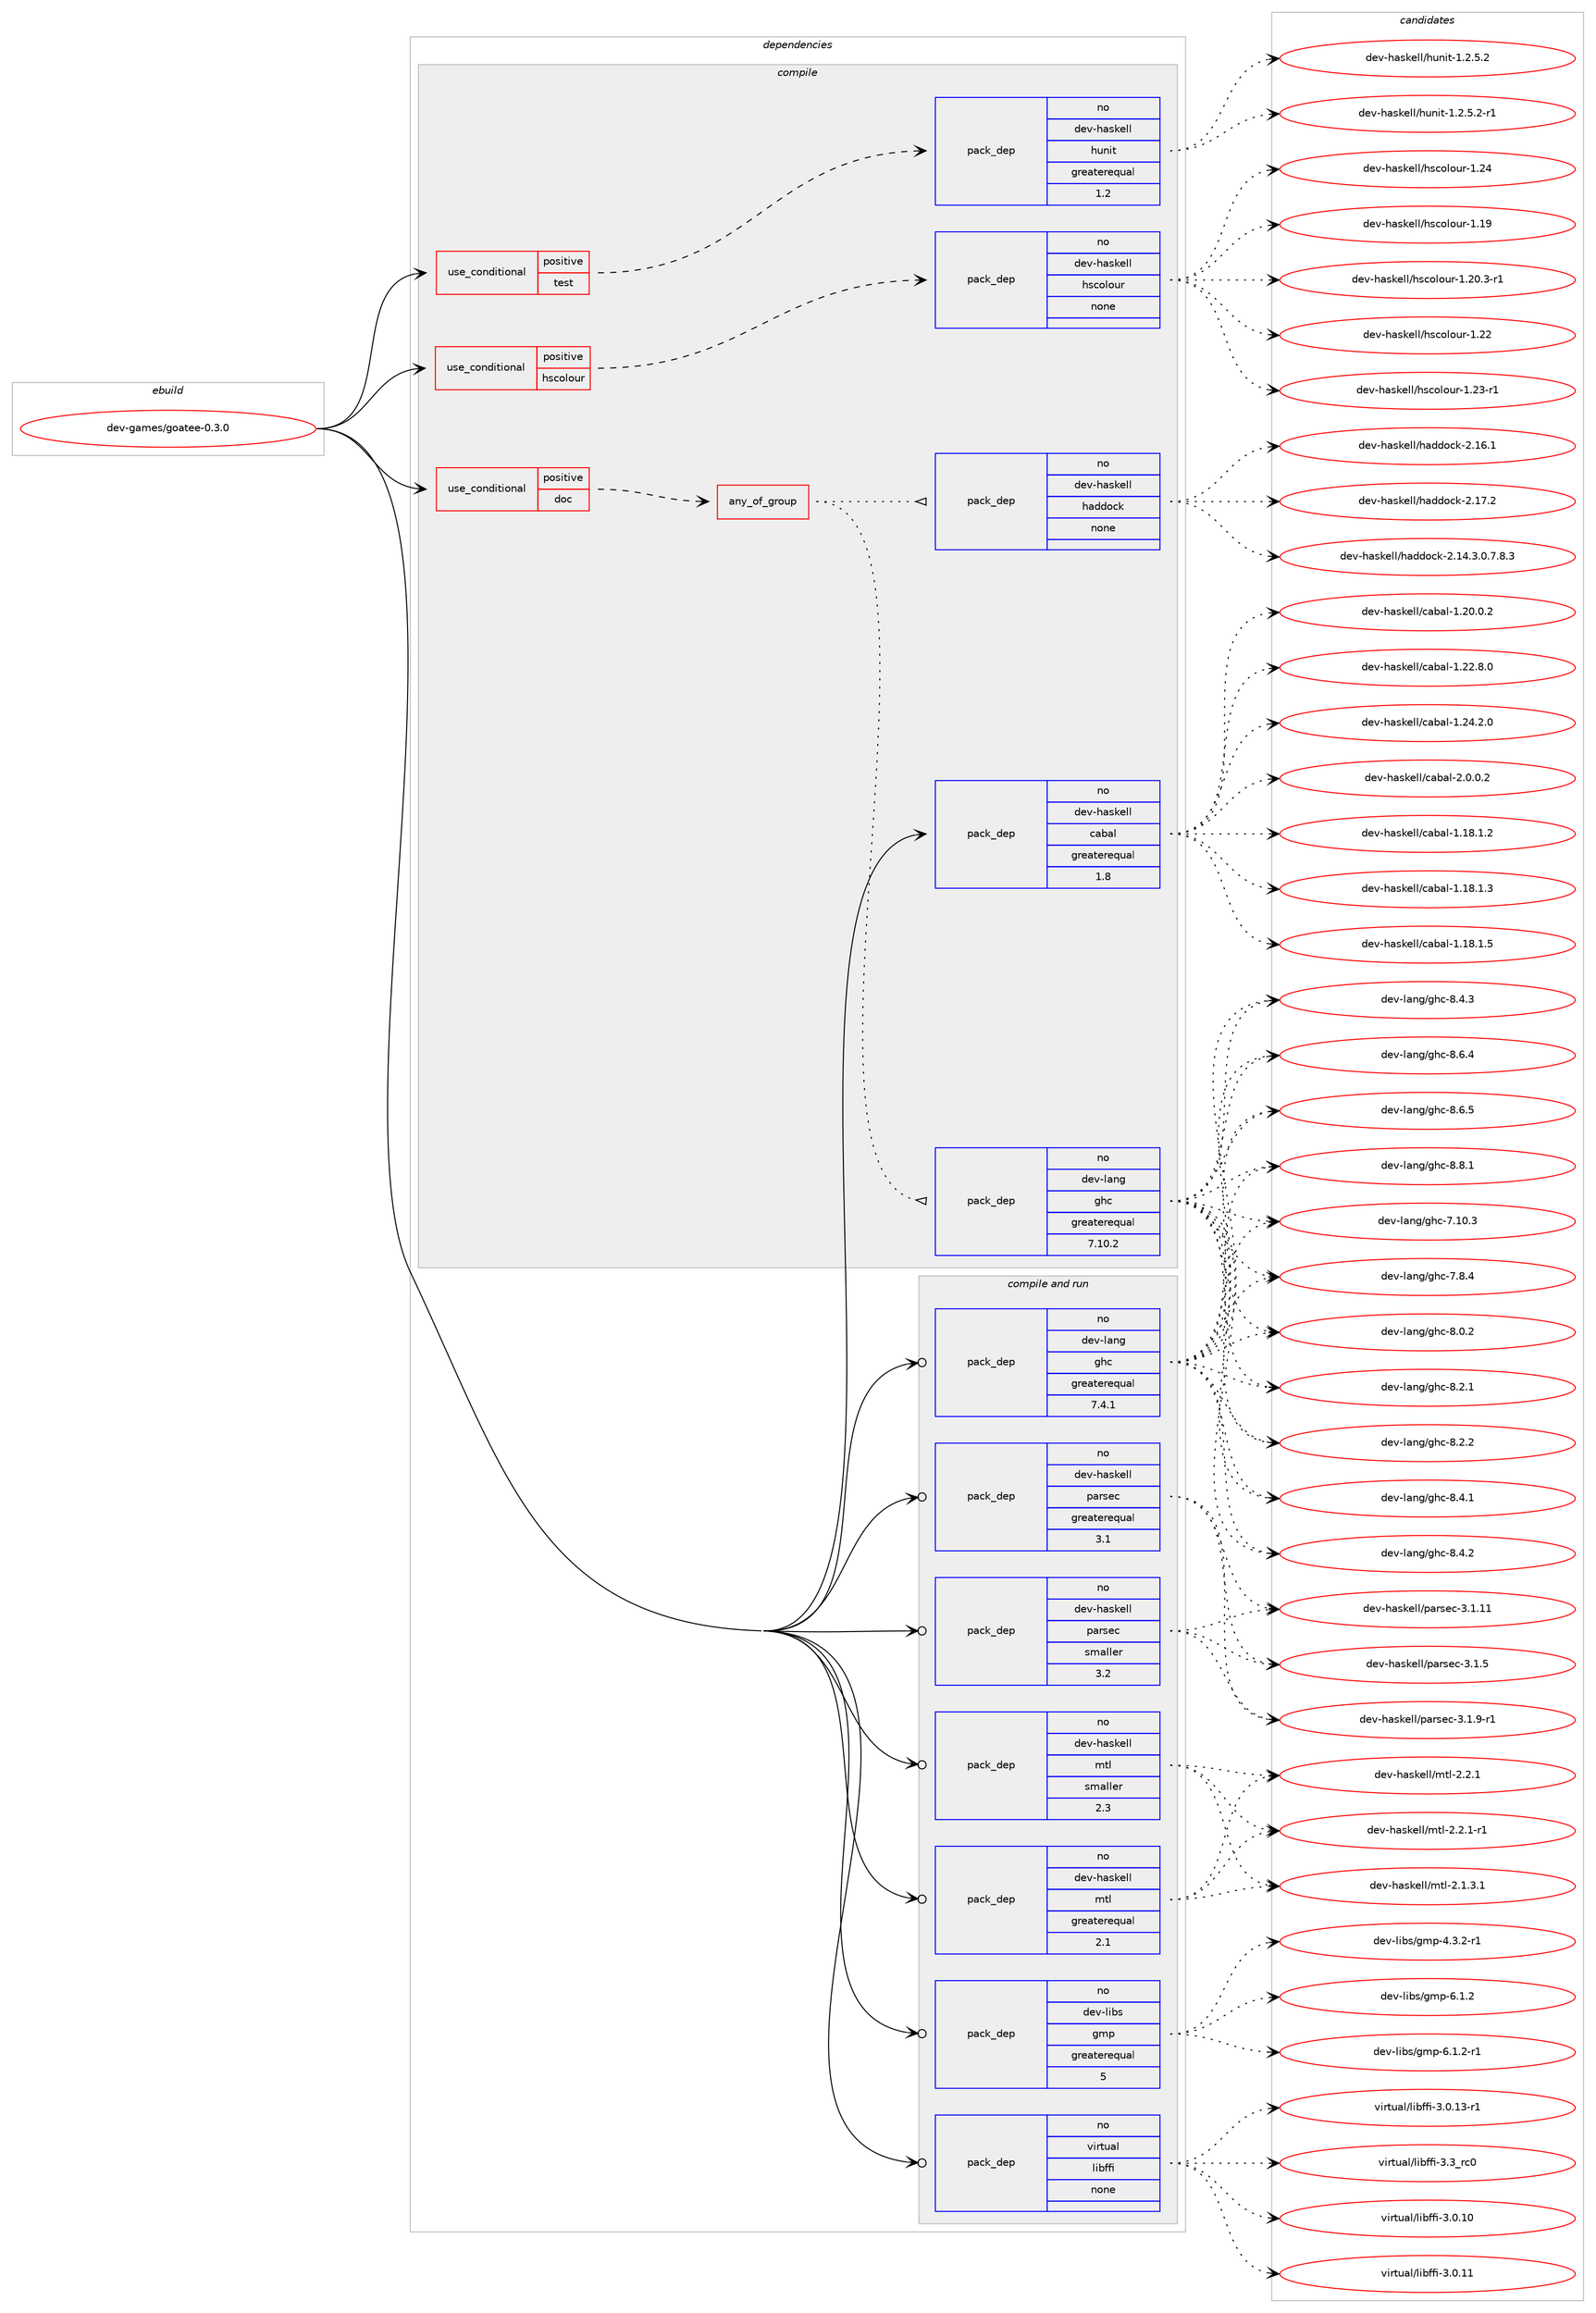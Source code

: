 digraph prolog {

# *************
# Graph options
# *************

newrank=true;
concentrate=true;
compound=true;
graph [rankdir=LR,fontname=Helvetica,fontsize=10,ranksep=1.5];#, ranksep=2.5, nodesep=0.2];
edge  [arrowhead=vee];
node  [fontname=Helvetica,fontsize=10];

# **********
# The ebuild
# **********

subgraph cluster_leftcol {
color=gray;
rank=same;
label=<<i>ebuild</i>>;
id [label="dev-games/goatee-0.3.0", color=red, width=4, href="../dev-games/goatee-0.3.0.svg"];
}

# ****************
# The dependencies
# ****************

subgraph cluster_midcol {
color=gray;
label=<<i>dependencies</i>>;
subgraph cluster_compile {
fillcolor="#eeeeee";
style=filled;
label=<<i>compile</i>>;
subgraph cond124478 {
dependency524973 [label=<<TABLE BORDER="0" CELLBORDER="1" CELLSPACING="0" CELLPADDING="4"><TR><TD ROWSPAN="3" CELLPADDING="10">use_conditional</TD></TR><TR><TD>positive</TD></TR><TR><TD>doc</TD></TR></TABLE>>, shape=none, color=red];
subgraph any9426 {
dependency524974 [label=<<TABLE BORDER="0" CELLBORDER="1" CELLSPACING="0" CELLPADDING="4"><TR><TD CELLPADDING="10">any_of_group</TD></TR></TABLE>>, shape=none, color=red];subgraph pack390712 {
dependency524975 [label=<<TABLE BORDER="0" CELLBORDER="1" CELLSPACING="0" CELLPADDING="4" WIDTH="220"><TR><TD ROWSPAN="6" CELLPADDING="30">pack_dep</TD></TR><TR><TD WIDTH="110">no</TD></TR><TR><TD>dev-haskell</TD></TR><TR><TD>haddock</TD></TR><TR><TD>none</TD></TR><TR><TD></TD></TR></TABLE>>, shape=none, color=blue];
}
dependency524974:e -> dependency524975:w [weight=20,style="dotted",arrowhead="oinv"];
subgraph pack390713 {
dependency524976 [label=<<TABLE BORDER="0" CELLBORDER="1" CELLSPACING="0" CELLPADDING="4" WIDTH="220"><TR><TD ROWSPAN="6" CELLPADDING="30">pack_dep</TD></TR><TR><TD WIDTH="110">no</TD></TR><TR><TD>dev-lang</TD></TR><TR><TD>ghc</TD></TR><TR><TD>greaterequal</TD></TR><TR><TD>7.10.2</TD></TR></TABLE>>, shape=none, color=blue];
}
dependency524974:e -> dependency524976:w [weight=20,style="dotted",arrowhead="oinv"];
}
dependency524973:e -> dependency524974:w [weight=20,style="dashed",arrowhead="vee"];
}
id:e -> dependency524973:w [weight=20,style="solid",arrowhead="vee"];
subgraph cond124479 {
dependency524977 [label=<<TABLE BORDER="0" CELLBORDER="1" CELLSPACING="0" CELLPADDING="4"><TR><TD ROWSPAN="3" CELLPADDING="10">use_conditional</TD></TR><TR><TD>positive</TD></TR><TR><TD>hscolour</TD></TR></TABLE>>, shape=none, color=red];
subgraph pack390714 {
dependency524978 [label=<<TABLE BORDER="0" CELLBORDER="1" CELLSPACING="0" CELLPADDING="4" WIDTH="220"><TR><TD ROWSPAN="6" CELLPADDING="30">pack_dep</TD></TR><TR><TD WIDTH="110">no</TD></TR><TR><TD>dev-haskell</TD></TR><TR><TD>hscolour</TD></TR><TR><TD>none</TD></TR><TR><TD></TD></TR></TABLE>>, shape=none, color=blue];
}
dependency524977:e -> dependency524978:w [weight=20,style="dashed",arrowhead="vee"];
}
id:e -> dependency524977:w [weight=20,style="solid",arrowhead="vee"];
subgraph cond124480 {
dependency524979 [label=<<TABLE BORDER="0" CELLBORDER="1" CELLSPACING="0" CELLPADDING="4"><TR><TD ROWSPAN="3" CELLPADDING="10">use_conditional</TD></TR><TR><TD>positive</TD></TR><TR><TD>test</TD></TR></TABLE>>, shape=none, color=red];
subgraph pack390715 {
dependency524980 [label=<<TABLE BORDER="0" CELLBORDER="1" CELLSPACING="0" CELLPADDING="4" WIDTH="220"><TR><TD ROWSPAN="6" CELLPADDING="30">pack_dep</TD></TR><TR><TD WIDTH="110">no</TD></TR><TR><TD>dev-haskell</TD></TR><TR><TD>hunit</TD></TR><TR><TD>greaterequal</TD></TR><TR><TD>1.2</TD></TR></TABLE>>, shape=none, color=blue];
}
dependency524979:e -> dependency524980:w [weight=20,style="dashed",arrowhead="vee"];
}
id:e -> dependency524979:w [weight=20,style="solid",arrowhead="vee"];
subgraph pack390716 {
dependency524981 [label=<<TABLE BORDER="0" CELLBORDER="1" CELLSPACING="0" CELLPADDING="4" WIDTH="220"><TR><TD ROWSPAN="6" CELLPADDING="30">pack_dep</TD></TR><TR><TD WIDTH="110">no</TD></TR><TR><TD>dev-haskell</TD></TR><TR><TD>cabal</TD></TR><TR><TD>greaterequal</TD></TR><TR><TD>1.8</TD></TR></TABLE>>, shape=none, color=blue];
}
id:e -> dependency524981:w [weight=20,style="solid",arrowhead="vee"];
}
subgraph cluster_compileandrun {
fillcolor="#eeeeee";
style=filled;
label=<<i>compile and run</i>>;
subgraph pack390717 {
dependency524982 [label=<<TABLE BORDER="0" CELLBORDER="1" CELLSPACING="0" CELLPADDING="4" WIDTH="220"><TR><TD ROWSPAN="6" CELLPADDING="30">pack_dep</TD></TR><TR><TD WIDTH="110">no</TD></TR><TR><TD>dev-haskell</TD></TR><TR><TD>mtl</TD></TR><TR><TD>greaterequal</TD></TR><TR><TD>2.1</TD></TR></TABLE>>, shape=none, color=blue];
}
id:e -> dependency524982:w [weight=20,style="solid",arrowhead="odotvee"];
subgraph pack390718 {
dependency524983 [label=<<TABLE BORDER="0" CELLBORDER="1" CELLSPACING="0" CELLPADDING="4" WIDTH="220"><TR><TD ROWSPAN="6" CELLPADDING="30">pack_dep</TD></TR><TR><TD WIDTH="110">no</TD></TR><TR><TD>dev-haskell</TD></TR><TR><TD>mtl</TD></TR><TR><TD>smaller</TD></TR><TR><TD>2.3</TD></TR></TABLE>>, shape=none, color=blue];
}
id:e -> dependency524983:w [weight=20,style="solid",arrowhead="odotvee"];
subgraph pack390719 {
dependency524984 [label=<<TABLE BORDER="0" CELLBORDER="1" CELLSPACING="0" CELLPADDING="4" WIDTH="220"><TR><TD ROWSPAN="6" CELLPADDING="30">pack_dep</TD></TR><TR><TD WIDTH="110">no</TD></TR><TR><TD>dev-haskell</TD></TR><TR><TD>parsec</TD></TR><TR><TD>greaterequal</TD></TR><TR><TD>3.1</TD></TR></TABLE>>, shape=none, color=blue];
}
id:e -> dependency524984:w [weight=20,style="solid",arrowhead="odotvee"];
subgraph pack390720 {
dependency524985 [label=<<TABLE BORDER="0" CELLBORDER="1" CELLSPACING="0" CELLPADDING="4" WIDTH="220"><TR><TD ROWSPAN="6" CELLPADDING="30">pack_dep</TD></TR><TR><TD WIDTH="110">no</TD></TR><TR><TD>dev-haskell</TD></TR><TR><TD>parsec</TD></TR><TR><TD>smaller</TD></TR><TR><TD>3.2</TD></TR></TABLE>>, shape=none, color=blue];
}
id:e -> dependency524985:w [weight=20,style="solid",arrowhead="odotvee"];
subgraph pack390721 {
dependency524986 [label=<<TABLE BORDER="0" CELLBORDER="1" CELLSPACING="0" CELLPADDING="4" WIDTH="220"><TR><TD ROWSPAN="6" CELLPADDING="30">pack_dep</TD></TR><TR><TD WIDTH="110">no</TD></TR><TR><TD>dev-lang</TD></TR><TR><TD>ghc</TD></TR><TR><TD>greaterequal</TD></TR><TR><TD>7.4.1</TD></TR></TABLE>>, shape=none, color=blue];
}
id:e -> dependency524986:w [weight=20,style="solid",arrowhead="odotvee"];
subgraph pack390722 {
dependency524987 [label=<<TABLE BORDER="0" CELLBORDER="1" CELLSPACING="0" CELLPADDING="4" WIDTH="220"><TR><TD ROWSPAN="6" CELLPADDING="30">pack_dep</TD></TR><TR><TD WIDTH="110">no</TD></TR><TR><TD>dev-libs</TD></TR><TR><TD>gmp</TD></TR><TR><TD>greaterequal</TD></TR><TR><TD>5</TD></TR></TABLE>>, shape=none, color=blue];
}
id:e -> dependency524987:w [weight=20,style="solid",arrowhead="odotvee"];
subgraph pack390723 {
dependency524988 [label=<<TABLE BORDER="0" CELLBORDER="1" CELLSPACING="0" CELLPADDING="4" WIDTH="220"><TR><TD ROWSPAN="6" CELLPADDING="30">pack_dep</TD></TR><TR><TD WIDTH="110">no</TD></TR><TR><TD>virtual</TD></TR><TR><TD>libffi</TD></TR><TR><TD>none</TD></TR><TR><TD></TD></TR></TABLE>>, shape=none, color=blue];
}
id:e -> dependency524988:w [weight=20,style="solid",arrowhead="odotvee"];
}
subgraph cluster_run {
fillcolor="#eeeeee";
style=filled;
label=<<i>run</i>>;
}
}

# **************
# The candidates
# **************

subgraph cluster_choices {
rank=same;
color=gray;
label=<<i>candidates</i>>;

subgraph choice390712 {
color=black;
nodesep=1;
choice1001011184510497115107101108108471049710010011199107455046495246514648465546564651 [label="dev-haskell/haddock-2.14.3.0.7.8.3", color=red, width=4,href="../dev-haskell/haddock-2.14.3.0.7.8.3.svg"];
choice100101118451049711510710110810847104971001001119910745504649544649 [label="dev-haskell/haddock-2.16.1", color=red, width=4,href="../dev-haskell/haddock-2.16.1.svg"];
choice100101118451049711510710110810847104971001001119910745504649554650 [label="dev-haskell/haddock-2.17.2", color=red, width=4,href="../dev-haskell/haddock-2.17.2.svg"];
dependency524975:e -> choice1001011184510497115107101108108471049710010011199107455046495246514648465546564651:w [style=dotted,weight="100"];
dependency524975:e -> choice100101118451049711510710110810847104971001001119910745504649544649:w [style=dotted,weight="100"];
dependency524975:e -> choice100101118451049711510710110810847104971001001119910745504649554650:w [style=dotted,weight="100"];
}
subgraph choice390713 {
color=black;
nodesep=1;
choice1001011184510897110103471031049945554649484651 [label="dev-lang/ghc-7.10.3", color=red, width=4,href="../dev-lang/ghc-7.10.3.svg"];
choice10010111845108971101034710310499455546564652 [label="dev-lang/ghc-7.8.4", color=red, width=4,href="../dev-lang/ghc-7.8.4.svg"];
choice10010111845108971101034710310499455646484650 [label="dev-lang/ghc-8.0.2", color=red, width=4,href="../dev-lang/ghc-8.0.2.svg"];
choice10010111845108971101034710310499455646504649 [label="dev-lang/ghc-8.2.1", color=red, width=4,href="../dev-lang/ghc-8.2.1.svg"];
choice10010111845108971101034710310499455646504650 [label="dev-lang/ghc-8.2.2", color=red, width=4,href="../dev-lang/ghc-8.2.2.svg"];
choice10010111845108971101034710310499455646524649 [label="dev-lang/ghc-8.4.1", color=red, width=4,href="../dev-lang/ghc-8.4.1.svg"];
choice10010111845108971101034710310499455646524650 [label="dev-lang/ghc-8.4.2", color=red, width=4,href="../dev-lang/ghc-8.4.2.svg"];
choice10010111845108971101034710310499455646524651 [label="dev-lang/ghc-8.4.3", color=red, width=4,href="../dev-lang/ghc-8.4.3.svg"];
choice10010111845108971101034710310499455646544652 [label="dev-lang/ghc-8.6.4", color=red, width=4,href="../dev-lang/ghc-8.6.4.svg"];
choice10010111845108971101034710310499455646544653 [label="dev-lang/ghc-8.6.5", color=red, width=4,href="../dev-lang/ghc-8.6.5.svg"];
choice10010111845108971101034710310499455646564649 [label="dev-lang/ghc-8.8.1", color=red, width=4,href="../dev-lang/ghc-8.8.1.svg"];
dependency524976:e -> choice1001011184510897110103471031049945554649484651:w [style=dotted,weight="100"];
dependency524976:e -> choice10010111845108971101034710310499455546564652:w [style=dotted,weight="100"];
dependency524976:e -> choice10010111845108971101034710310499455646484650:w [style=dotted,weight="100"];
dependency524976:e -> choice10010111845108971101034710310499455646504649:w [style=dotted,weight="100"];
dependency524976:e -> choice10010111845108971101034710310499455646504650:w [style=dotted,weight="100"];
dependency524976:e -> choice10010111845108971101034710310499455646524649:w [style=dotted,weight="100"];
dependency524976:e -> choice10010111845108971101034710310499455646524650:w [style=dotted,weight="100"];
dependency524976:e -> choice10010111845108971101034710310499455646524651:w [style=dotted,weight="100"];
dependency524976:e -> choice10010111845108971101034710310499455646544652:w [style=dotted,weight="100"];
dependency524976:e -> choice10010111845108971101034710310499455646544653:w [style=dotted,weight="100"];
dependency524976:e -> choice10010111845108971101034710310499455646564649:w [style=dotted,weight="100"];
}
subgraph choice390714 {
color=black;
nodesep=1;
choice100101118451049711510710110810847104115991111081111171144549464957 [label="dev-haskell/hscolour-1.19", color=red, width=4,href="../dev-haskell/hscolour-1.19.svg"];
choice10010111845104971151071011081084710411599111108111117114454946504846514511449 [label="dev-haskell/hscolour-1.20.3-r1", color=red, width=4,href="../dev-haskell/hscolour-1.20.3-r1.svg"];
choice100101118451049711510710110810847104115991111081111171144549465050 [label="dev-haskell/hscolour-1.22", color=red, width=4,href="../dev-haskell/hscolour-1.22.svg"];
choice1001011184510497115107101108108471041159911110811111711445494650514511449 [label="dev-haskell/hscolour-1.23-r1", color=red, width=4,href="../dev-haskell/hscolour-1.23-r1.svg"];
choice100101118451049711510710110810847104115991111081111171144549465052 [label="dev-haskell/hscolour-1.24", color=red, width=4,href="../dev-haskell/hscolour-1.24.svg"];
dependency524978:e -> choice100101118451049711510710110810847104115991111081111171144549464957:w [style=dotted,weight="100"];
dependency524978:e -> choice10010111845104971151071011081084710411599111108111117114454946504846514511449:w [style=dotted,weight="100"];
dependency524978:e -> choice100101118451049711510710110810847104115991111081111171144549465050:w [style=dotted,weight="100"];
dependency524978:e -> choice1001011184510497115107101108108471041159911110811111711445494650514511449:w [style=dotted,weight="100"];
dependency524978:e -> choice100101118451049711510710110810847104115991111081111171144549465052:w [style=dotted,weight="100"];
}
subgraph choice390715 {
color=black;
nodesep=1;
choice1001011184510497115107101108108471041171101051164549465046534650 [label="dev-haskell/hunit-1.2.5.2", color=red, width=4,href="../dev-haskell/hunit-1.2.5.2.svg"];
choice10010111845104971151071011081084710411711010511645494650465346504511449 [label="dev-haskell/hunit-1.2.5.2-r1", color=red, width=4,href="../dev-haskell/hunit-1.2.5.2-r1.svg"];
dependency524980:e -> choice1001011184510497115107101108108471041171101051164549465046534650:w [style=dotted,weight="100"];
dependency524980:e -> choice10010111845104971151071011081084710411711010511645494650465346504511449:w [style=dotted,weight="100"];
}
subgraph choice390716 {
color=black;
nodesep=1;
choice10010111845104971151071011081084799979897108454946495646494650 [label="dev-haskell/cabal-1.18.1.2", color=red, width=4,href="../dev-haskell/cabal-1.18.1.2.svg"];
choice10010111845104971151071011081084799979897108454946495646494651 [label="dev-haskell/cabal-1.18.1.3", color=red, width=4,href="../dev-haskell/cabal-1.18.1.3.svg"];
choice10010111845104971151071011081084799979897108454946495646494653 [label="dev-haskell/cabal-1.18.1.5", color=red, width=4,href="../dev-haskell/cabal-1.18.1.5.svg"];
choice10010111845104971151071011081084799979897108454946504846484650 [label="dev-haskell/cabal-1.20.0.2", color=red, width=4,href="../dev-haskell/cabal-1.20.0.2.svg"];
choice10010111845104971151071011081084799979897108454946505046564648 [label="dev-haskell/cabal-1.22.8.0", color=red, width=4,href="../dev-haskell/cabal-1.22.8.0.svg"];
choice10010111845104971151071011081084799979897108454946505246504648 [label="dev-haskell/cabal-1.24.2.0", color=red, width=4,href="../dev-haskell/cabal-1.24.2.0.svg"];
choice100101118451049711510710110810847999798971084550464846484650 [label="dev-haskell/cabal-2.0.0.2", color=red, width=4,href="../dev-haskell/cabal-2.0.0.2.svg"];
dependency524981:e -> choice10010111845104971151071011081084799979897108454946495646494650:w [style=dotted,weight="100"];
dependency524981:e -> choice10010111845104971151071011081084799979897108454946495646494651:w [style=dotted,weight="100"];
dependency524981:e -> choice10010111845104971151071011081084799979897108454946495646494653:w [style=dotted,weight="100"];
dependency524981:e -> choice10010111845104971151071011081084799979897108454946504846484650:w [style=dotted,weight="100"];
dependency524981:e -> choice10010111845104971151071011081084799979897108454946505046564648:w [style=dotted,weight="100"];
dependency524981:e -> choice10010111845104971151071011081084799979897108454946505246504648:w [style=dotted,weight="100"];
dependency524981:e -> choice100101118451049711510710110810847999798971084550464846484650:w [style=dotted,weight="100"];
}
subgraph choice390717 {
color=black;
nodesep=1;
choice1001011184510497115107101108108471091161084550464946514649 [label="dev-haskell/mtl-2.1.3.1", color=red, width=4,href="../dev-haskell/mtl-2.1.3.1.svg"];
choice100101118451049711510710110810847109116108455046504649 [label="dev-haskell/mtl-2.2.1", color=red, width=4,href="../dev-haskell/mtl-2.2.1.svg"];
choice1001011184510497115107101108108471091161084550465046494511449 [label="dev-haskell/mtl-2.2.1-r1", color=red, width=4,href="../dev-haskell/mtl-2.2.1-r1.svg"];
dependency524982:e -> choice1001011184510497115107101108108471091161084550464946514649:w [style=dotted,weight="100"];
dependency524982:e -> choice100101118451049711510710110810847109116108455046504649:w [style=dotted,weight="100"];
dependency524982:e -> choice1001011184510497115107101108108471091161084550465046494511449:w [style=dotted,weight="100"];
}
subgraph choice390718 {
color=black;
nodesep=1;
choice1001011184510497115107101108108471091161084550464946514649 [label="dev-haskell/mtl-2.1.3.1", color=red, width=4,href="../dev-haskell/mtl-2.1.3.1.svg"];
choice100101118451049711510710110810847109116108455046504649 [label="dev-haskell/mtl-2.2.1", color=red, width=4,href="../dev-haskell/mtl-2.2.1.svg"];
choice1001011184510497115107101108108471091161084550465046494511449 [label="dev-haskell/mtl-2.2.1-r1", color=red, width=4,href="../dev-haskell/mtl-2.2.1-r1.svg"];
dependency524983:e -> choice1001011184510497115107101108108471091161084550464946514649:w [style=dotted,weight="100"];
dependency524983:e -> choice100101118451049711510710110810847109116108455046504649:w [style=dotted,weight="100"];
dependency524983:e -> choice1001011184510497115107101108108471091161084550465046494511449:w [style=dotted,weight="100"];
}
subgraph choice390719 {
color=black;
nodesep=1;
choice100101118451049711510710110810847112971141151019945514649464949 [label="dev-haskell/parsec-3.1.11", color=red, width=4,href="../dev-haskell/parsec-3.1.11.svg"];
choice1001011184510497115107101108108471129711411510199455146494653 [label="dev-haskell/parsec-3.1.5", color=red, width=4,href="../dev-haskell/parsec-3.1.5.svg"];
choice10010111845104971151071011081084711297114115101994551464946574511449 [label="dev-haskell/parsec-3.1.9-r1", color=red, width=4,href="../dev-haskell/parsec-3.1.9-r1.svg"];
dependency524984:e -> choice100101118451049711510710110810847112971141151019945514649464949:w [style=dotted,weight="100"];
dependency524984:e -> choice1001011184510497115107101108108471129711411510199455146494653:w [style=dotted,weight="100"];
dependency524984:e -> choice10010111845104971151071011081084711297114115101994551464946574511449:w [style=dotted,weight="100"];
}
subgraph choice390720 {
color=black;
nodesep=1;
choice100101118451049711510710110810847112971141151019945514649464949 [label="dev-haskell/parsec-3.1.11", color=red, width=4,href="../dev-haskell/parsec-3.1.11.svg"];
choice1001011184510497115107101108108471129711411510199455146494653 [label="dev-haskell/parsec-3.1.5", color=red, width=4,href="../dev-haskell/parsec-3.1.5.svg"];
choice10010111845104971151071011081084711297114115101994551464946574511449 [label="dev-haskell/parsec-3.1.9-r1", color=red, width=4,href="../dev-haskell/parsec-3.1.9-r1.svg"];
dependency524985:e -> choice100101118451049711510710110810847112971141151019945514649464949:w [style=dotted,weight="100"];
dependency524985:e -> choice1001011184510497115107101108108471129711411510199455146494653:w [style=dotted,weight="100"];
dependency524985:e -> choice10010111845104971151071011081084711297114115101994551464946574511449:w [style=dotted,weight="100"];
}
subgraph choice390721 {
color=black;
nodesep=1;
choice1001011184510897110103471031049945554649484651 [label="dev-lang/ghc-7.10.3", color=red, width=4,href="../dev-lang/ghc-7.10.3.svg"];
choice10010111845108971101034710310499455546564652 [label="dev-lang/ghc-7.8.4", color=red, width=4,href="../dev-lang/ghc-7.8.4.svg"];
choice10010111845108971101034710310499455646484650 [label="dev-lang/ghc-8.0.2", color=red, width=4,href="../dev-lang/ghc-8.0.2.svg"];
choice10010111845108971101034710310499455646504649 [label="dev-lang/ghc-8.2.1", color=red, width=4,href="../dev-lang/ghc-8.2.1.svg"];
choice10010111845108971101034710310499455646504650 [label="dev-lang/ghc-8.2.2", color=red, width=4,href="../dev-lang/ghc-8.2.2.svg"];
choice10010111845108971101034710310499455646524649 [label="dev-lang/ghc-8.4.1", color=red, width=4,href="../dev-lang/ghc-8.4.1.svg"];
choice10010111845108971101034710310499455646524650 [label="dev-lang/ghc-8.4.2", color=red, width=4,href="../dev-lang/ghc-8.4.2.svg"];
choice10010111845108971101034710310499455646524651 [label="dev-lang/ghc-8.4.3", color=red, width=4,href="../dev-lang/ghc-8.4.3.svg"];
choice10010111845108971101034710310499455646544652 [label="dev-lang/ghc-8.6.4", color=red, width=4,href="../dev-lang/ghc-8.6.4.svg"];
choice10010111845108971101034710310499455646544653 [label="dev-lang/ghc-8.6.5", color=red, width=4,href="../dev-lang/ghc-8.6.5.svg"];
choice10010111845108971101034710310499455646564649 [label="dev-lang/ghc-8.8.1", color=red, width=4,href="../dev-lang/ghc-8.8.1.svg"];
dependency524986:e -> choice1001011184510897110103471031049945554649484651:w [style=dotted,weight="100"];
dependency524986:e -> choice10010111845108971101034710310499455546564652:w [style=dotted,weight="100"];
dependency524986:e -> choice10010111845108971101034710310499455646484650:w [style=dotted,weight="100"];
dependency524986:e -> choice10010111845108971101034710310499455646504649:w [style=dotted,weight="100"];
dependency524986:e -> choice10010111845108971101034710310499455646504650:w [style=dotted,weight="100"];
dependency524986:e -> choice10010111845108971101034710310499455646524649:w [style=dotted,weight="100"];
dependency524986:e -> choice10010111845108971101034710310499455646524650:w [style=dotted,weight="100"];
dependency524986:e -> choice10010111845108971101034710310499455646524651:w [style=dotted,weight="100"];
dependency524986:e -> choice10010111845108971101034710310499455646544652:w [style=dotted,weight="100"];
dependency524986:e -> choice10010111845108971101034710310499455646544653:w [style=dotted,weight="100"];
dependency524986:e -> choice10010111845108971101034710310499455646564649:w [style=dotted,weight="100"];
}
subgraph choice390722 {
color=black;
nodesep=1;
choice1001011184510810598115471031091124552465146504511449 [label="dev-libs/gmp-4.3.2-r1", color=red, width=4,href="../dev-libs/gmp-4.3.2-r1.svg"];
choice100101118451081059811547103109112455446494650 [label="dev-libs/gmp-6.1.2", color=red, width=4,href="../dev-libs/gmp-6.1.2.svg"];
choice1001011184510810598115471031091124554464946504511449 [label="dev-libs/gmp-6.1.2-r1", color=red, width=4,href="../dev-libs/gmp-6.1.2-r1.svg"];
dependency524987:e -> choice1001011184510810598115471031091124552465146504511449:w [style=dotted,weight="100"];
dependency524987:e -> choice100101118451081059811547103109112455446494650:w [style=dotted,weight="100"];
dependency524987:e -> choice1001011184510810598115471031091124554464946504511449:w [style=dotted,weight="100"];
}
subgraph choice390723 {
color=black;
nodesep=1;
choice11810511411611797108471081059810210210545514648464948 [label="virtual/libffi-3.0.10", color=red, width=4,href="../virtual/libffi-3.0.10.svg"];
choice11810511411611797108471081059810210210545514648464949 [label="virtual/libffi-3.0.11", color=red, width=4,href="../virtual/libffi-3.0.11.svg"];
choice118105114116117971084710810598102102105455146484649514511449 [label="virtual/libffi-3.0.13-r1", color=red, width=4,href="../virtual/libffi-3.0.13-r1.svg"];
choice11810511411611797108471081059810210210545514651951149948 [label="virtual/libffi-3.3_rc0", color=red, width=4,href="../virtual/libffi-3.3_rc0.svg"];
dependency524988:e -> choice11810511411611797108471081059810210210545514648464948:w [style=dotted,weight="100"];
dependency524988:e -> choice11810511411611797108471081059810210210545514648464949:w [style=dotted,weight="100"];
dependency524988:e -> choice118105114116117971084710810598102102105455146484649514511449:w [style=dotted,weight="100"];
dependency524988:e -> choice11810511411611797108471081059810210210545514651951149948:w [style=dotted,weight="100"];
}
}

}
